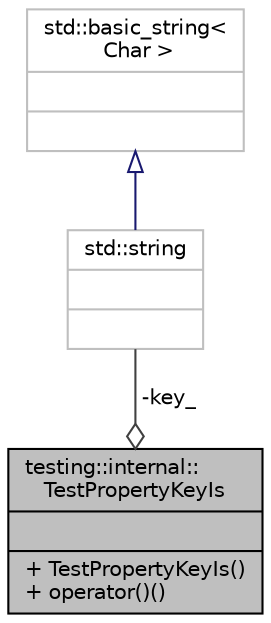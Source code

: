 digraph "testing::internal::TestPropertyKeyIs"
{
 // LATEX_PDF_SIZE
  bgcolor="transparent";
  edge [fontname="Helvetica",fontsize="10",labelfontname="Helvetica",labelfontsize="10"];
  node [fontname="Helvetica",fontsize="10",shape=record];
  Node1 [label="{testing::internal::\lTestPropertyKeyIs\n||+ TestPropertyKeyIs()\l+ operator()()\l}",height=0.2,width=0.4,color="black", fillcolor="grey75", style="filled", fontcolor="black",tooltip=" "];
  Node2 -> Node1 [color="grey25",fontsize="10",style="solid",label=" -key_" ,arrowhead="odiamond",fontname="Helvetica"];
  Node2 [label="{std::string\n||}",height=0.2,width=0.4,color="grey75",tooltip=" "];
  Node3 -> Node2 [dir="back",color="midnightblue",fontsize="10",style="solid",arrowtail="onormal",fontname="Helvetica"];
  Node3 [label="{std::basic_string\<\l Char \>\n||}",height=0.2,width=0.4,color="grey75",tooltip=" "];
}
